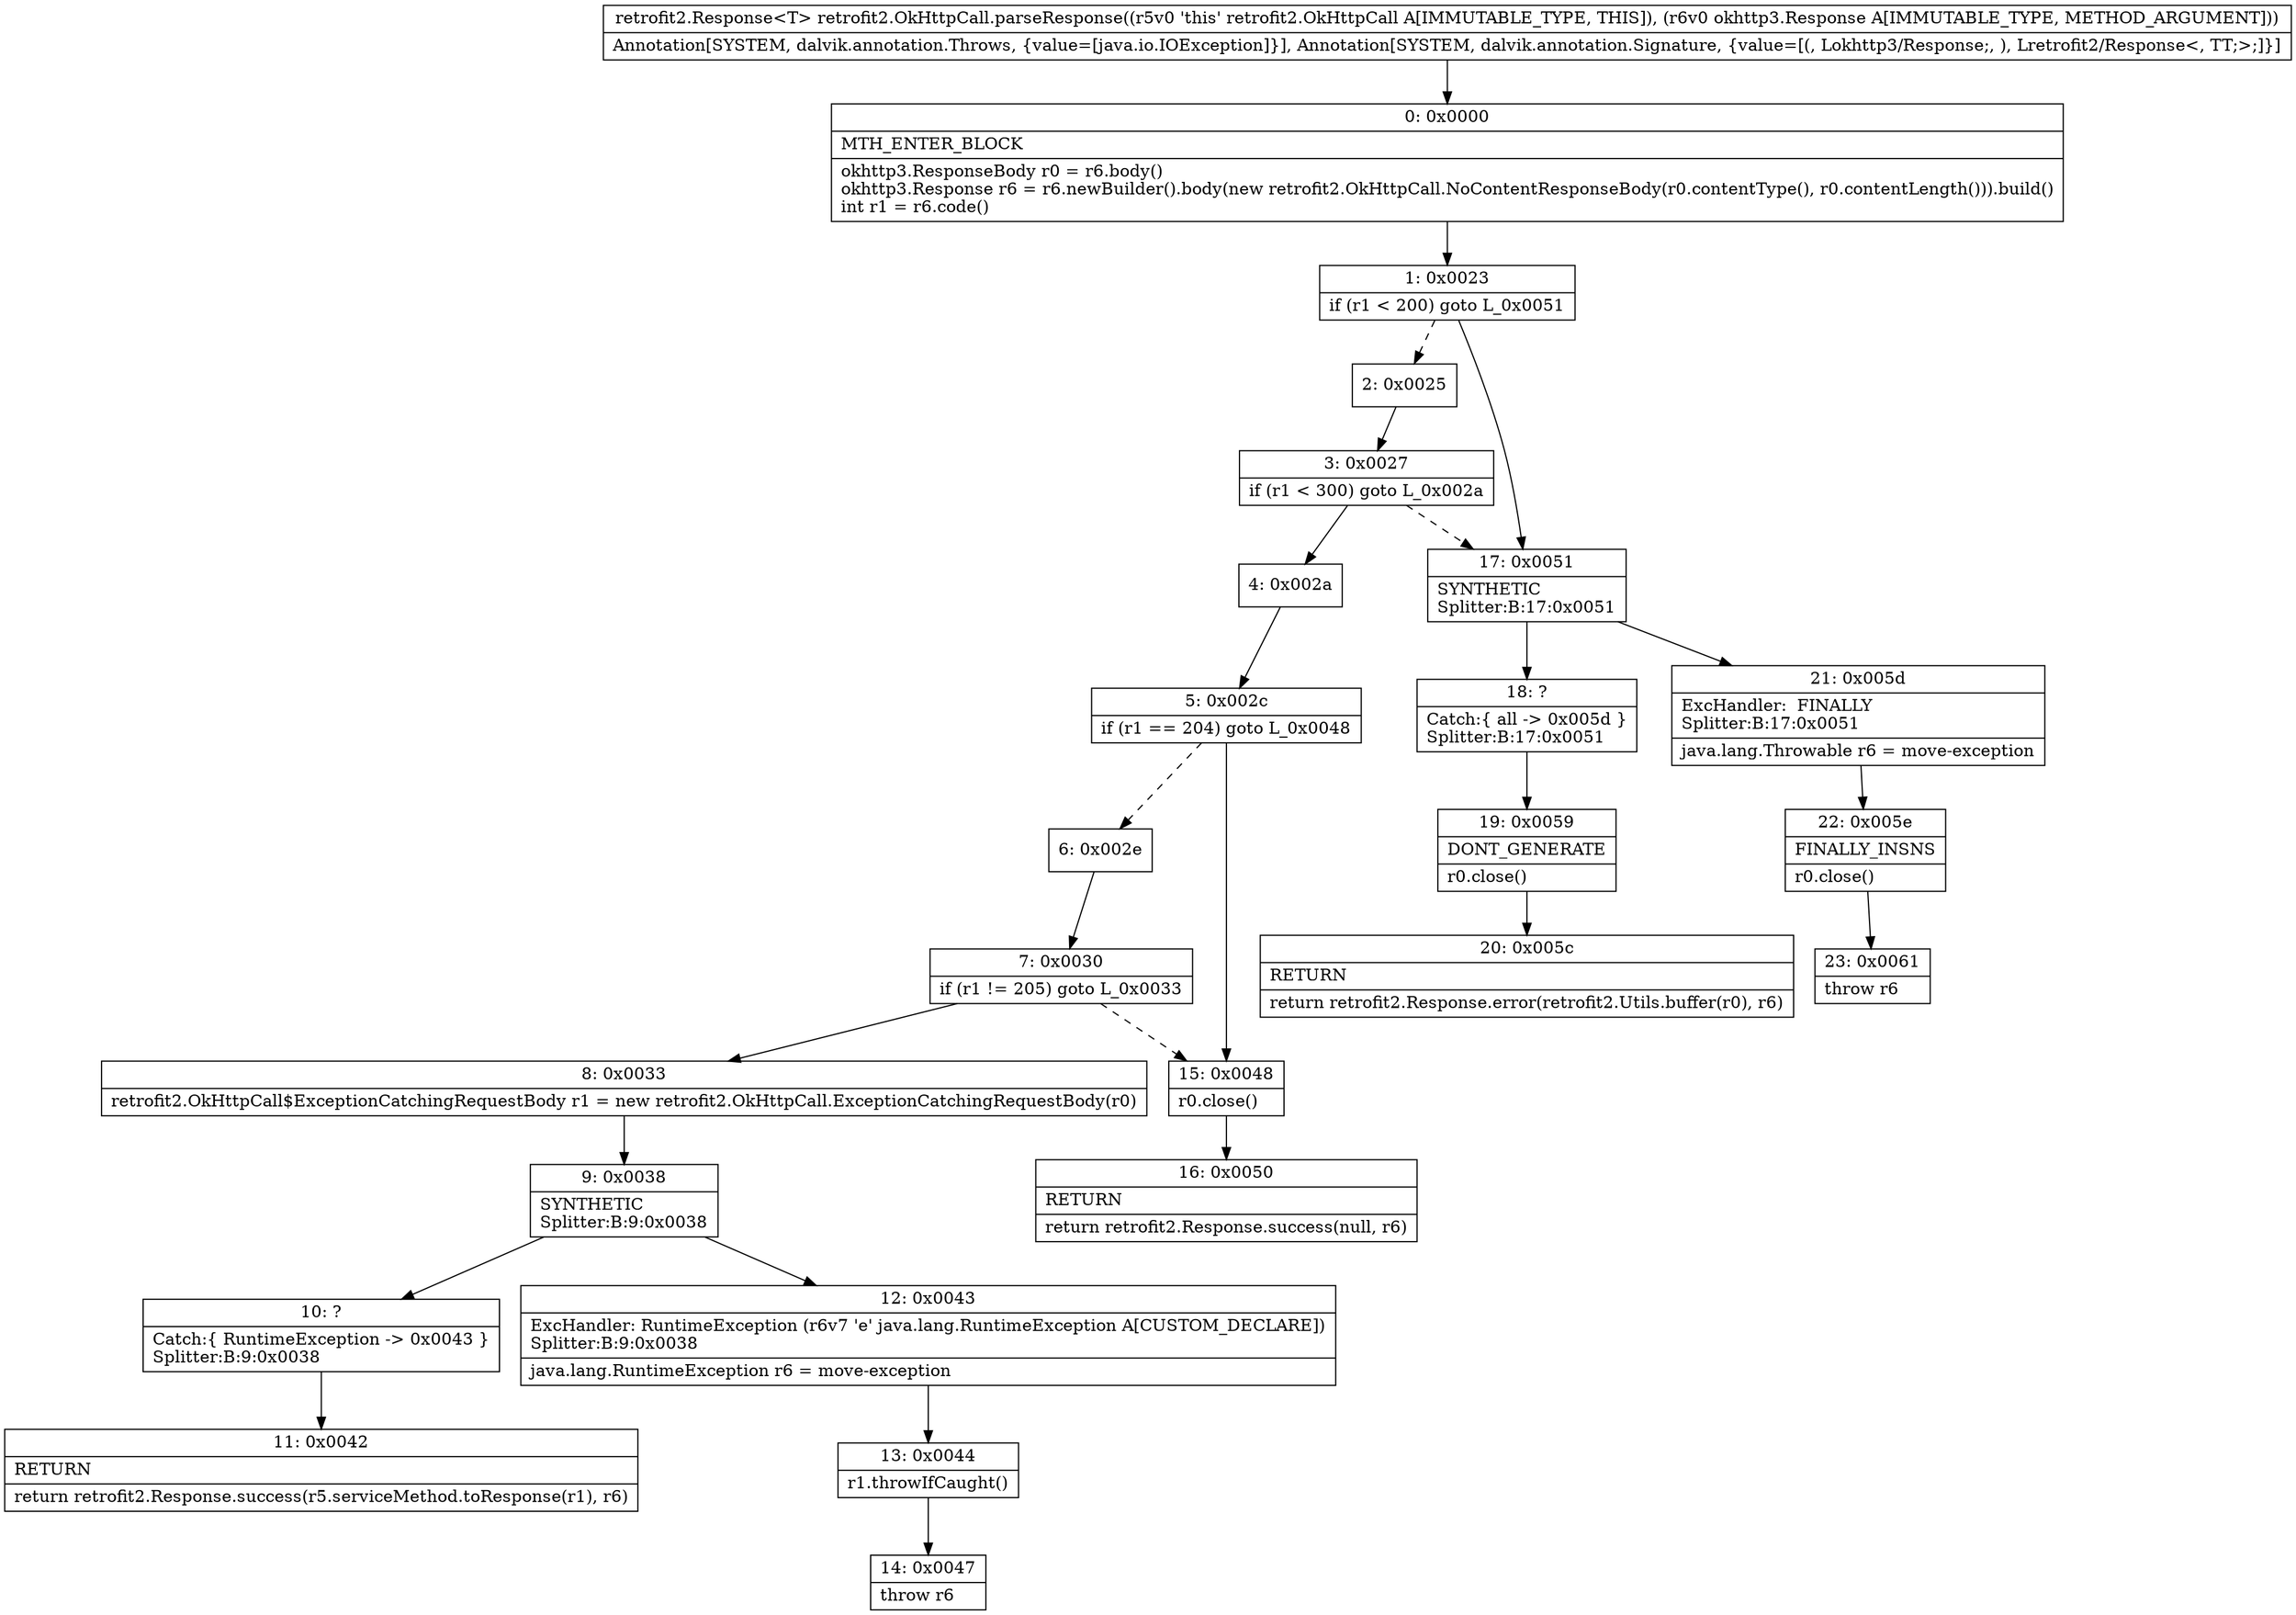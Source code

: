 digraph "CFG forretrofit2.OkHttpCall.parseResponse(Lokhttp3\/Response;)Lretrofit2\/Response;" {
Node_0 [shape=record,label="{0\:\ 0x0000|MTH_ENTER_BLOCK\l|okhttp3.ResponseBody r0 = r6.body()\lokhttp3.Response r6 = r6.newBuilder().body(new retrofit2.OkHttpCall.NoContentResponseBody(r0.contentType(), r0.contentLength())).build()\lint r1 = r6.code()\l}"];
Node_1 [shape=record,label="{1\:\ 0x0023|if (r1 \< 200) goto L_0x0051\l}"];
Node_2 [shape=record,label="{2\:\ 0x0025}"];
Node_3 [shape=record,label="{3\:\ 0x0027|if (r1 \< 300) goto L_0x002a\l}"];
Node_4 [shape=record,label="{4\:\ 0x002a}"];
Node_5 [shape=record,label="{5\:\ 0x002c|if (r1 == 204) goto L_0x0048\l}"];
Node_6 [shape=record,label="{6\:\ 0x002e}"];
Node_7 [shape=record,label="{7\:\ 0x0030|if (r1 != 205) goto L_0x0033\l}"];
Node_8 [shape=record,label="{8\:\ 0x0033|retrofit2.OkHttpCall$ExceptionCatchingRequestBody r1 = new retrofit2.OkHttpCall.ExceptionCatchingRequestBody(r0)\l}"];
Node_9 [shape=record,label="{9\:\ 0x0038|SYNTHETIC\lSplitter:B:9:0x0038\l}"];
Node_10 [shape=record,label="{10\:\ ?|Catch:\{ RuntimeException \-\> 0x0043 \}\lSplitter:B:9:0x0038\l}"];
Node_11 [shape=record,label="{11\:\ 0x0042|RETURN\l|return retrofit2.Response.success(r5.serviceMethod.toResponse(r1), r6)\l}"];
Node_12 [shape=record,label="{12\:\ 0x0043|ExcHandler: RuntimeException (r6v7 'e' java.lang.RuntimeException A[CUSTOM_DECLARE])\lSplitter:B:9:0x0038\l|java.lang.RuntimeException r6 = move\-exception\l}"];
Node_13 [shape=record,label="{13\:\ 0x0044|r1.throwIfCaught()\l}"];
Node_14 [shape=record,label="{14\:\ 0x0047|throw r6\l}"];
Node_15 [shape=record,label="{15\:\ 0x0048|r0.close()\l}"];
Node_16 [shape=record,label="{16\:\ 0x0050|RETURN\l|return retrofit2.Response.success(null, r6)\l}"];
Node_17 [shape=record,label="{17\:\ 0x0051|SYNTHETIC\lSplitter:B:17:0x0051\l}"];
Node_18 [shape=record,label="{18\:\ ?|Catch:\{ all \-\> 0x005d \}\lSplitter:B:17:0x0051\l}"];
Node_19 [shape=record,label="{19\:\ 0x0059|DONT_GENERATE\l|r0.close()\l}"];
Node_20 [shape=record,label="{20\:\ 0x005c|RETURN\l|return retrofit2.Response.error(retrofit2.Utils.buffer(r0), r6)\l}"];
Node_21 [shape=record,label="{21\:\ 0x005d|ExcHandler:  FINALLY\lSplitter:B:17:0x0051\l|java.lang.Throwable r6 = move\-exception\l}"];
Node_22 [shape=record,label="{22\:\ 0x005e|FINALLY_INSNS\l|r0.close()\l}"];
Node_23 [shape=record,label="{23\:\ 0x0061|throw r6\l}"];
MethodNode[shape=record,label="{retrofit2.Response\<T\> retrofit2.OkHttpCall.parseResponse((r5v0 'this' retrofit2.OkHttpCall A[IMMUTABLE_TYPE, THIS]), (r6v0 okhttp3.Response A[IMMUTABLE_TYPE, METHOD_ARGUMENT]))  | Annotation[SYSTEM, dalvik.annotation.Throws, \{value=[java.io.IOException]\}], Annotation[SYSTEM, dalvik.annotation.Signature, \{value=[(, Lokhttp3\/Response;, ), Lretrofit2\/Response\<, TT;\>;]\}]\l}"];
MethodNode -> Node_0;
Node_0 -> Node_1;
Node_1 -> Node_2[style=dashed];
Node_1 -> Node_17;
Node_2 -> Node_3;
Node_3 -> Node_4;
Node_3 -> Node_17[style=dashed];
Node_4 -> Node_5;
Node_5 -> Node_6[style=dashed];
Node_5 -> Node_15;
Node_6 -> Node_7;
Node_7 -> Node_8;
Node_7 -> Node_15[style=dashed];
Node_8 -> Node_9;
Node_9 -> Node_10;
Node_9 -> Node_12;
Node_10 -> Node_11;
Node_12 -> Node_13;
Node_13 -> Node_14;
Node_15 -> Node_16;
Node_17 -> Node_18;
Node_17 -> Node_21;
Node_18 -> Node_19;
Node_19 -> Node_20;
Node_21 -> Node_22;
Node_22 -> Node_23;
}

